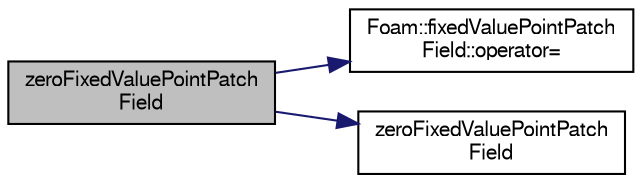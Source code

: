 digraph "zeroFixedValuePointPatchField"
{
  bgcolor="transparent";
  edge [fontname="FreeSans",fontsize="10",labelfontname="FreeSans",labelfontsize="10"];
  node [fontname="FreeSans",fontsize="10",shape=record];
  rankdir="LR";
  Node4 [label="zeroFixedValuePointPatch\lField",height=0.2,width=0.4,color="black", fillcolor="grey75", style="filled", fontcolor="black"];
  Node4 -> Node5 [color="midnightblue",fontsize="10",style="solid",fontname="FreeSans"];
  Node5 [label="Foam::fixedValuePointPatch\lField::operator=",height=0.2,width=0.4,color="black",URL="$a26570.html#adb8a2fca0626660030d39f34059a7c02"];
  Node4 -> Node6 [color="midnightblue",fontsize="10",style="solid",fontname="FreeSans"];
  Node6 [label="zeroFixedValuePointPatch\lField",height=0.2,width=0.4,color="black",URL="$a24658.html#a1aa07c7d54014b0167c3b2241fee2bb6",tooltip="Construct from patch and internal field. "];
}
